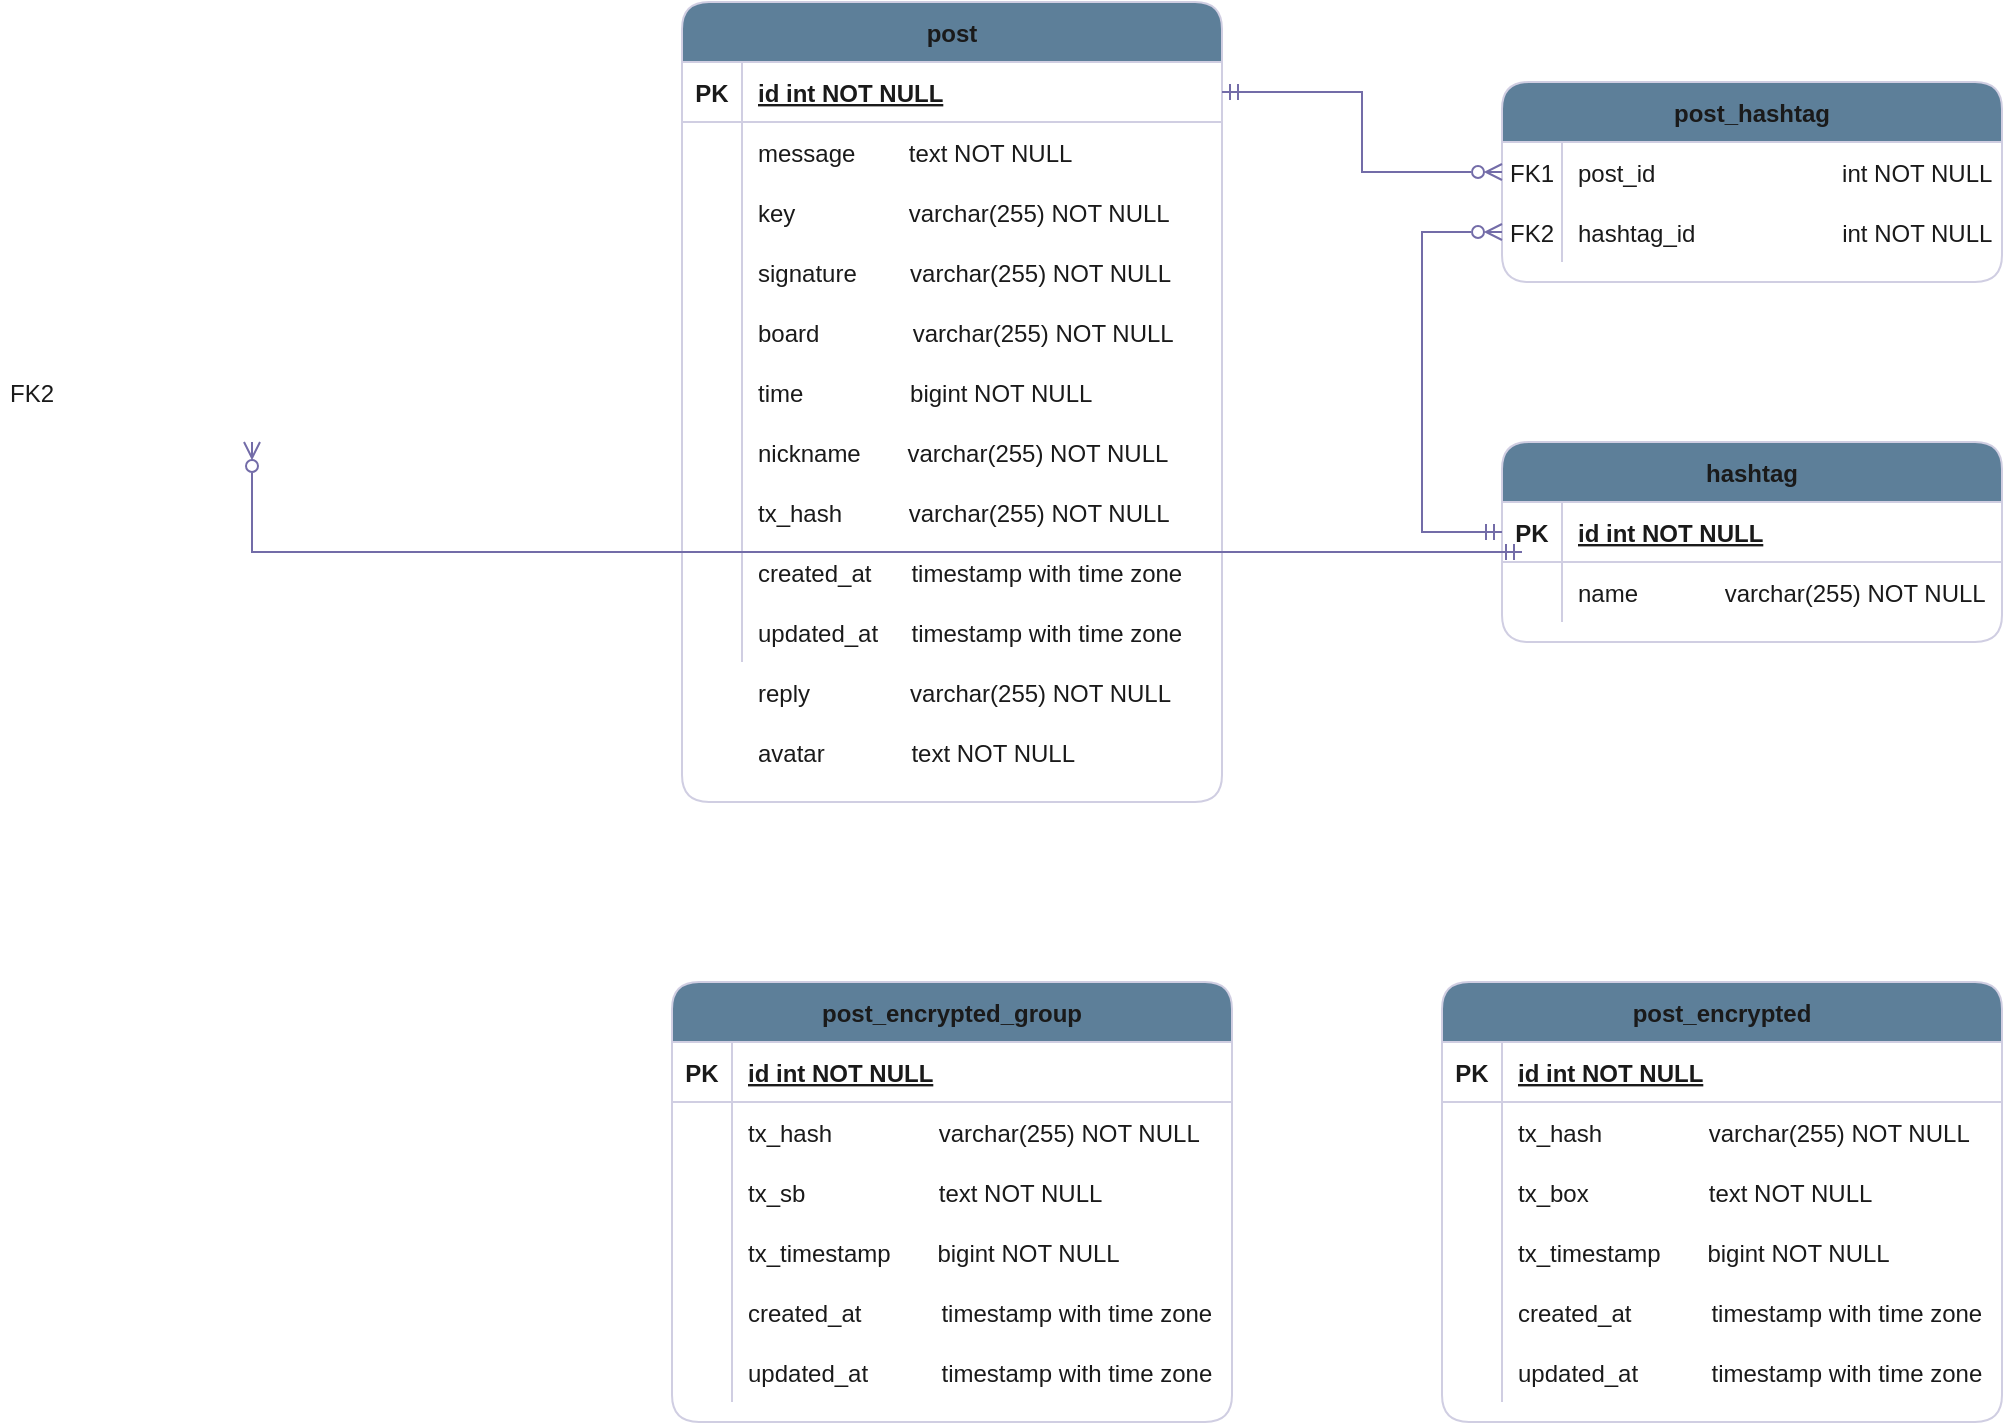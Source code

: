 <mxfile version="17.4.2" type="device"><diagram id="R2lEEEUBdFMjLlhIrx00" name="Page-1"><mxGraphModel dx="1956" dy="997" grid="1" gridSize="10" guides="1" tooltips="1" connect="1" arrows="1" fold="1" page="1" pageScale="1" pageWidth="850" pageHeight="1100" math="0" shadow="0" extFonts="Permanent Marker^https://fonts.googleapis.com/css?family=Permanent+Marker"><root><mxCell id="0"/><mxCell id="1" parent="0"/><mxCell id="C-vyLk0tnHw3VtMMgP7b-2" value="hashtag" style="shape=table;startSize=30;container=1;collapsible=1;childLayout=tableLayout;fixedRows=1;rowLines=0;fontStyle=1;align=center;resizeLast=1;rounded=1;fillColor=#5D7F99;fontColor=#1A1A1A;strokeColor=#D0CEE2;labelBackgroundColor=none;swimlaneFillColor=default;" parent="1" vertex="1"><mxGeometry x="520" y="340" width="250" height="100" as="geometry"/></mxCell><mxCell id="C-vyLk0tnHw3VtMMgP7b-3" value="" style="shape=partialRectangle;collapsible=0;dropTarget=0;pointerEvents=0;fillColor=none;points=[[0,0.5],[1,0.5]];portConstraint=eastwest;top=0;left=0;right=0;bottom=1;strokeColor=#D0CEE2;fontColor=#1A1A1A;" parent="C-vyLk0tnHw3VtMMgP7b-2" vertex="1"><mxGeometry y="30" width="250" height="30" as="geometry"/></mxCell><mxCell id="C-vyLk0tnHw3VtMMgP7b-4" value="PK" style="shape=partialRectangle;overflow=hidden;connectable=0;fillColor=none;top=0;left=0;bottom=0;right=0;fontStyle=1;strokeColor=#D0CEE2;fontColor=#1A1A1A;" parent="C-vyLk0tnHw3VtMMgP7b-3" vertex="1"><mxGeometry width="30" height="30" as="geometry"><mxRectangle width="30" height="30" as="alternateBounds"/></mxGeometry></mxCell><mxCell id="C-vyLk0tnHw3VtMMgP7b-5" value="id int NOT NULL " style="shape=partialRectangle;overflow=hidden;connectable=0;fillColor=none;top=0;left=0;bottom=0;right=0;align=left;spacingLeft=6;fontStyle=5;strokeColor=#D0CEE2;fontColor=#1A1A1A;" parent="C-vyLk0tnHw3VtMMgP7b-3" vertex="1"><mxGeometry x="30" width="220" height="30" as="geometry"><mxRectangle width="220" height="30" as="alternateBounds"/></mxGeometry></mxCell><mxCell id="C-vyLk0tnHw3VtMMgP7b-6" value="" style="shape=partialRectangle;collapsible=0;dropTarget=0;pointerEvents=0;fillColor=none;points=[[0,0.5],[1,0.5]];portConstraint=eastwest;top=0;left=0;right=0;bottom=0;strokeColor=#D0CEE2;fontColor=#1A1A1A;" parent="C-vyLk0tnHw3VtMMgP7b-2" vertex="1"><mxGeometry y="60" width="250" height="30" as="geometry"/></mxCell><mxCell id="C-vyLk0tnHw3VtMMgP7b-7" value="" style="shape=partialRectangle;overflow=hidden;connectable=0;fillColor=none;top=0;left=0;bottom=0;right=0;strokeColor=#D0CEE2;fontColor=#1A1A1A;" parent="C-vyLk0tnHw3VtMMgP7b-6" vertex="1"><mxGeometry width="30" height="30" as="geometry"><mxRectangle width="30" height="30" as="alternateBounds"/></mxGeometry></mxCell><mxCell id="C-vyLk0tnHw3VtMMgP7b-8" value="name             varchar(255) NOT NULL" style="shape=partialRectangle;overflow=hidden;connectable=0;fillColor=none;top=0;left=0;bottom=0;right=0;align=left;spacingLeft=6;strokeColor=#D0CEE2;fontColor=#1A1A1A;" parent="C-vyLk0tnHw3VtMMgP7b-6" vertex="1"><mxGeometry x="30" width="220" height="30" as="geometry"><mxRectangle width="220" height="30" as="alternateBounds"/></mxGeometry></mxCell><mxCell id="C-vyLk0tnHw3VtMMgP7b-23" value="post" style="shape=table;startSize=30;container=1;collapsible=1;childLayout=tableLayout;fixedRows=1;rowLines=0;fontStyle=1;align=center;resizeLast=1;rounded=1;strokeWidth=1;fillColor=#5D7F99;strokeColor=#D0CEE2;fontColor=#1A1A1A;labelBackgroundColor=none;labelBorderColor=none;swimlaneFillColor=default;" parent="1" vertex="1"><mxGeometry x="110" y="120" width="270" height="400" as="geometry"/></mxCell><mxCell id="C-vyLk0tnHw3VtMMgP7b-24" value="" style="shape=partialRectangle;collapsible=0;dropTarget=0;pointerEvents=0;fillColor=none;points=[[0,0.5],[1,0.5]];portConstraint=eastwest;top=0;left=0;right=0;bottom=1;strokeColor=#D0CEE2;fontColor=#1A1A1A;" parent="C-vyLk0tnHw3VtMMgP7b-23" vertex="1"><mxGeometry y="30" width="270" height="30" as="geometry"/></mxCell><mxCell id="C-vyLk0tnHw3VtMMgP7b-25" value="PK" style="shape=partialRectangle;overflow=hidden;connectable=0;fillColor=none;top=0;left=0;bottom=0;right=0;fontStyle=1;strokeColor=#D0CEE2;fontColor=#1A1A1A;" parent="C-vyLk0tnHw3VtMMgP7b-24" vertex="1"><mxGeometry width="30" height="30" as="geometry"><mxRectangle width="30" height="30" as="alternateBounds"/></mxGeometry></mxCell><mxCell id="C-vyLk0tnHw3VtMMgP7b-26" value="id int NOT NULL " style="shape=partialRectangle;overflow=hidden;connectable=0;fillColor=none;top=0;left=0;bottom=0;right=0;align=left;spacingLeft=6;fontStyle=5;strokeColor=#D0CEE2;fontColor=#1A1A1A;" parent="C-vyLk0tnHw3VtMMgP7b-24" vertex="1"><mxGeometry x="30" width="240" height="30" as="geometry"><mxRectangle width="240" height="30" as="alternateBounds"/></mxGeometry></mxCell><mxCell id="C-vyLk0tnHw3VtMMgP7b-27" value="" style="shape=partialRectangle;collapsible=0;dropTarget=0;pointerEvents=0;fillColor=none;points=[[0,0.5],[1,0.5]];portConstraint=eastwest;top=0;left=0;right=0;bottom=0;strokeColor=#D0CEE2;fontColor=#1A1A1A;" parent="C-vyLk0tnHw3VtMMgP7b-23" vertex="1"><mxGeometry y="60" width="270" height="30" as="geometry"/></mxCell><mxCell id="C-vyLk0tnHw3VtMMgP7b-28" value="" style="shape=partialRectangle;overflow=hidden;connectable=0;fillColor=none;top=0;left=0;bottom=0;right=0;strokeColor=#D0CEE2;fontColor=#1A1A1A;" parent="C-vyLk0tnHw3VtMMgP7b-27" vertex="1"><mxGeometry width="30" height="30" as="geometry"><mxRectangle width="30" height="30" as="alternateBounds"/></mxGeometry></mxCell><mxCell id="C-vyLk0tnHw3VtMMgP7b-29" value="message        text NOT NULL" style="shape=partialRectangle;overflow=hidden;connectable=0;fillColor=none;top=0;left=0;bottom=0;right=0;align=left;spacingLeft=6;strokeColor=#D0CEE2;fontColor=#1A1A1A;" parent="C-vyLk0tnHw3VtMMgP7b-27" vertex="1"><mxGeometry x="30" width="240" height="30" as="geometry"><mxRectangle width="240" height="30" as="alternateBounds"/></mxGeometry></mxCell><mxCell id="paoWku6XG2ZhpZ6WTV2T-2" value="" style="shape=tableRow;horizontal=0;startSize=0;swimlaneHead=0;swimlaneBody=0;fillColor=none;collapsible=0;dropTarget=0;points=[[0,0.5],[1,0.5]];portConstraint=eastwest;top=0;left=0;right=0;bottom=0;strokeColor=#D0CEE2;fontColor=#1A1A1A;" parent="C-vyLk0tnHw3VtMMgP7b-23" vertex="1"><mxGeometry y="90" width="270" height="30" as="geometry"/></mxCell><mxCell id="paoWku6XG2ZhpZ6WTV2T-3" value="" style="shape=partialRectangle;connectable=0;fillColor=none;top=0;left=0;bottom=0;right=0;editable=1;overflow=hidden;strokeColor=#D0CEE2;fontColor=#1A1A1A;" parent="paoWku6XG2ZhpZ6WTV2T-2" vertex="1"><mxGeometry width="30" height="30" as="geometry"><mxRectangle width="30" height="30" as="alternateBounds"/></mxGeometry></mxCell><mxCell id="paoWku6XG2ZhpZ6WTV2T-4" value="key                 varchar(255) NOT NULL" style="shape=partialRectangle;connectable=0;fillColor=none;top=0;left=0;bottom=0;right=0;align=left;spacingLeft=6;overflow=hidden;strokeColor=#D0CEE2;fontColor=#1A1A1A;" parent="paoWku6XG2ZhpZ6WTV2T-2" vertex="1"><mxGeometry x="30" width="240" height="30" as="geometry"><mxRectangle width="240" height="30" as="alternateBounds"/></mxGeometry></mxCell><mxCell id="paoWku6XG2ZhpZ6WTV2T-5" value="" style="shape=tableRow;horizontal=0;startSize=0;swimlaneHead=0;swimlaneBody=0;fillColor=none;collapsible=0;dropTarget=0;points=[[0,0.5],[1,0.5]];portConstraint=eastwest;top=0;left=0;right=0;bottom=0;strokeColor=#D0CEE2;fontColor=#1A1A1A;" parent="C-vyLk0tnHw3VtMMgP7b-23" vertex="1"><mxGeometry y="120" width="270" height="30" as="geometry"/></mxCell><mxCell id="paoWku6XG2ZhpZ6WTV2T-6" value="" style="shape=partialRectangle;connectable=0;fillColor=none;top=0;left=0;bottom=0;right=0;editable=1;overflow=hidden;strokeColor=#D0CEE2;fontColor=#1A1A1A;" parent="paoWku6XG2ZhpZ6WTV2T-5" vertex="1"><mxGeometry width="30" height="30" as="geometry"><mxRectangle width="30" height="30" as="alternateBounds"/></mxGeometry></mxCell><mxCell id="paoWku6XG2ZhpZ6WTV2T-7" value="signature        varchar(255) NOT NULL" style="shape=partialRectangle;connectable=0;fillColor=none;top=0;left=0;bottom=0;right=0;align=left;spacingLeft=6;overflow=hidden;strokeColor=#D0CEE2;fontColor=#1A1A1A;" parent="paoWku6XG2ZhpZ6WTV2T-5" vertex="1"><mxGeometry x="30" width="240" height="30" as="geometry"><mxRectangle width="240" height="30" as="alternateBounds"/></mxGeometry></mxCell><mxCell id="paoWku6XG2ZhpZ6WTV2T-8" value="" style="shape=tableRow;horizontal=0;startSize=0;swimlaneHead=0;swimlaneBody=0;fillColor=none;collapsible=0;dropTarget=0;points=[[0,0.5],[1,0.5]];portConstraint=eastwest;top=0;left=0;right=0;bottom=0;strokeColor=#D0CEE2;fontColor=#1A1A1A;" parent="C-vyLk0tnHw3VtMMgP7b-23" vertex="1"><mxGeometry y="150" width="270" height="30" as="geometry"/></mxCell><mxCell id="paoWku6XG2ZhpZ6WTV2T-9" value="" style="shape=partialRectangle;connectable=0;fillColor=none;top=0;left=0;bottom=0;right=0;editable=1;overflow=hidden;strokeColor=#D0CEE2;fontColor=#1A1A1A;" parent="paoWku6XG2ZhpZ6WTV2T-8" vertex="1"><mxGeometry width="30" height="30" as="geometry"><mxRectangle width="30" height="30" as="alternateBounds"/></mxGeometry></mxCell><mxCell id="paoWku6XG2ZhpZ6WTV2T-10" value="board              varchar(255) NOT NULL" style="shape=partialRectangle;connectable=0;fillColor=none;top=0;left=0;bottom=0;right=0;align=left;spacingLeft=6;overflow=hidden;strokeColor=#D0CEE2;fontColor=#1A1A1A;" parent="paoWku6XG2ZhpZ6WTV2T-8" vertex="1"><mxGeometry x="30" width="240" height="30" as="geometry"><mxRectangle width="240" height="30" as="alternateBounds"/></mxGeometry></mxCell><mxCell id="paoWku6XG2ZhpZ6WTV2T-11" value="" style="shape=tableRow;horizontal=0;startSize=0;swimlaneHead=0;swimlaneBody=0;fillColor=none;collapsible=0;dropTarget=0;points=[[0,0.5],[1,0.5]];portConstraint=eastwest;top=0;left=0;right=0;bottom=0;strokeColor=#D0CEE2;fontColor=#1A1A1A;" parent="C-vyLk0tnHw3VtMMgP7b-23" vertex="1"><mxGeometry y="180" width="270" height="30" as="geometry"/></mxCell><mxCell id="paoWku6XG2ZhpZ6WTV2T-12" value="" style="shape=partialRectangle;connectable=0;fillColor=none;top=0;left=0;bottom=0;right=0;editable=1;overflow=hidden;strokeColor=#D0CEE2;fontColor=#1A1A1A;" parent="paoWku6XG2ZhpZ6WTV2T-11" vertex="1"><mxGeometry width="30" height="30" as="geometry"><mxRectangle width="30" height="30" as="alternateBounds"/></mxGeometry></mxCell><mxCell id="paoWku6XG2ZhpZ6WTV2T-13" value="time                bigint NOT NULL" style="shape=partialRectangle;connectable=0;fillColor=none;top=0;left=0;bottom=0;right=0;align=left;spacingLeft=6;overflow=hidden;strokeColor=#D0CEE2;fontColor=#1A1A1A;" parent="paoWku6XG2ZhpZ6WTV2T-11" vertex="1"><mxGeometry x="30" width="240" height="30" as="geometry"><mxRectangle width="240" height="30" as="alternateBounds"/></mxGeometry></mxCell><mxCell id="paoWku6XG2ZhpZ6WTV2T-14" value="" style="shape=tableRow;horizontal=0;startSize=0;swimlaneHead=0;swimlaneBody=0;fillColor=none;collapsible=0;dropTarget=0;points=[[0,0.5],[1,0.5]];portConstraint=eastwest;top=0;left=0;right=0;bottom=0;strokeColor=#D0CEE2;fontColor=#1A1A1A;" parent="C-vyLk0tnHw3VtMMgP7b-23" vertex="1"><mxGeometry y="210" width="270" height="30" as="geometry"/></mxCell><mxCell id="paoWku6XG2ZhpZ6WTV2T-15" value="" style="shape=partialRectangle;connectable=0;fillColor=none;top=0;left=0;bottom=0;right=0;editable=1;overflow=hidden;strokeColor=#D0CEE2;fontColor=#1A1A1A;" parent="paoWku6XG2ZhpZ6WTV2T-14" vertex="1"><mxGeometry width="30" height="30" as="geometry"><mxRectangle width="30" height="30" as="alternateBounds"/></mxGeometry></mxCell><mxCell id="paoWku6XG2ZhpZ6WTV2T-16" value="nickname       varchar(255) NOT NULL" style="shape=partialRectangle;connectable=0;fillColor=none;top=0;left=0;bottom=0;right=0;align=left;spacingLeft=6;overflow=hidden;strokeColor=#D0CEE2;fontColor=#1A1A1A;" parent="paoWku6XG2ZhpZ6WTV2T-14" vertex="1"><mxGeometry x="30" width="240" height="30" as="geometry"><mxRectangle width="240" height="30" as="alternateBounds"/></mxGeometry></mxCell><mxCell id="paoWku6XG2ZhpZ6WTV2T-20" value="" style="shape=tableRow;horizontal=0;startSize=0;swimlaneHead=0;swimlaneBody=0;fillColor=none;collapsible=0;dropTarget=0;points=[[0,0.5],[1,0.5]];portConstraint=eastwest;top=0;left=0;right=0;bottom=0;strokeColor=#D0CEE2;fontColor=#1A1A1A;" parent="C-vyLk0tnHw3VtMMgP7b-23" vertex="1"><mxGeometry y="240" width="270" height="30" as="geometry"/></mxCell><mxCell id="paoWku6XG2ZhpZ6WTV2T-21" value="" style="shape=partialRectangle;connectable=0;fillColor=none;top=0;left=0;bottom=0;right=0;editable=1;overflow=hidden;strokeColor=#D0CEE2;fontColor=#1A1A1A;" parent="paoWku6XG2ZhpZ6WTV2T-20" vertex="1"><mxGeometry width="30" height="30" as="geometry"><mxRectangle width="30" height="30" as="alternateBounds"/></mxGeometry></mxCell><mxCell id="paoWku6XG2ZhpZ6WTV2T-22" value="tx_hash          varchar(255) NOT NULL" style="shape=partialRectangle;connectable=0;fillColor=none;top=0;left=0;bottom=0;right=0;align=left;spacingLeft=6;overflow=hidden;strokeColor=#D0CEE2;fontColor=#1A1A1A;" parent="paoWku6XG2ZhpZ6WTV2T-20" vertex="1"><mxGeometry x="30" width="240" height="30" as="geometry"><mxRectangle width="240" height="30" as="alternateBounds"/></mxGeometry></mxCell><mxCell id="paoWku6XG2ZhpZ6WTV2T-17" value="" style="shape=tableRow;horizontal=0;startSize=0;swimlaneHead=0;swimlaneBody=0;fillColor=none;collapsible=0;dropTarget=0;points=[[0,0.5],[1,0.5]];portConstraint=eastwest;top=0;left=0;right=0;bottom=0;strokeColor=#D0CEE2;fontColor=#1A1A1A;" parent="C-vyLk0tnHw3VtMMgP7b-23" vertex="1"><mxGeometry y="270" width="270" height="30" as="geometry"/></mxCell><mxCell id="paoWku6XG2ZhpZ6WTV2T-18" value="" style="shape=partialRectangle;connectable=0;fillColor=none;top=0;left=0;bottom=0;right=0;editable=1;overflow=hidden;strokeColor=#D0CEE2;fontColor=#1A1A1A;" parent="paoWku6XG2ZhpZ6WTV2T-17" vertex="1"><mxGeometry width="30" height="30" as="geometry"><mxRectangle width="30" height="30" as="alternateBounds"/></mxGeometry></mxCell><mxCell id="paoWku6XG2ZhpZ6WTV2T-19" value="created_at      timestamp with time zone" style="shape=partialRectangle;connectable=0;fillColor=none;top=0;left=0;bottom=0;right=0;align=left;spacingLeft=6;overflow=hidden;strokeColor=#D0CEE2;fontColor=#1A1A1A;" parent="paoWku6XG2ZhpZ6WTV2T-17" vertex="1"><mxGeometry x="30" width="240" height="30" as="geometry"><mxRectangle width="240" height="30" as="alternateBounds"/></mxGeometry></mxCell><mxCell id="paoWku6XG2ZhpZ6WTV2T-26" value="" style="shape=tableRow;horizontal=0;startSize=0;swimlaneHead=0;swimlaneBody=0;fillColor=none;collapsible=0;dropTarget=0;points=[[0,0.5],[1,0.5]];portConstraint=eastwest;top=0;left=0;right=0;bottom=0;strokeColor=#D0CEE2;fontColor=#1A1A1A;" parent="C-vyLk0tnHw3VtMMgP7b-23" vertex="1"><mxGeometry y="300" width="270" height="30" as="geometry"/></mxCell><mxCell id="paoWku6XG2ZhpZ6WTV2T-27" value="" style="shape=partialRectangle;connectable=0;fillColor=none;top=0;left=0;bottom=0;right=0;editable=1;overflow=hidden;strokeColor=#D0CEE2;fontColor=#1A1A1A;" parent="paoWku6XG2ZhpZ6WTV2T-26" vertex="1"><mxGeometry width="30" height="30" as="geometry"><mxRectangle width="30" height="30" as="alternateBounds"/></mxGeometry></mxCell><mxCell id="paoWku6XG2ZhpZ6WTV2T-28" value="updated_at     timestamp with time zone" style="shape=partialRectangle;connectable=0;fillColor=none;top=0;left=0;bottom=0;right=0;align=left;spacingLeft=6;overflow=hidden;strokeColor=#D0CEE2;fontColor=#1A1A1A;" parent="paoWku6XG2ZhpZ6WTV2T-26" vertex="1"><mxGeometry x="30" width="240" height="30" as="geometry"><mxRectangle width="240" height="30" as="alternateBounds"/></mxGeometry></mxCell><mxCell id="paoWku6XG2ZhpZ6WTV2T-30" value="" style="group;fillColor=none;fontColor=#1A1A1A;" parent="1" vertex="1" connectable="0"><mxGeometry x="520" y="160" width="250" height="100" as="geometry"/></mxCell><mxCell id="C-vyLk0tnHw3VtMMgP7b-13" value="post_hashtag" style="shape=table;startSize=30;container=1;collapsible=1;childLayout=tableLayout;fixedRows=1;rowLines=0;fontStyle=1;align=center;resizeLast=1;rounded=1;fillColor=#5D7F99;fontColor=#1A1A1A;strokeColor=#D0CEE2;swimlaneFillColor=default;" parent="paoWku6XG2ZhpZ6WTV2T-30" vertex="1"><mxGeometry width="250" height="100" as="geometry"/></mxCell><mxCell id="C-vyLk0tnHw3VtMMgP7b-17" value="" style="shape=partialRectangle;collapsible=0;dropTarget=0;pointerEvents=0;fillColor=none;points=[[0,0.5],[1,0.5]];portConstraint=eastwest;top=0;left=0;right=0;bottom=0;strokeColor=#D0CEE2;fontColor=#1A1A1A;" parent="C-vyLk0tnHw3VtMMgP7b-13" vertex="1"><mxGeometry y="30" width="250" height="30" as="geometry"/></mxCell><mxCell id="C-vyLk0tnHw3VtMMgP7b-18" value="FK1" style="shape=partialRectangle;overflow=hidden;connectable=0;fillColor=none;top=0;left=0;bottom=0;right=0;strokeColor=#D0CEE2;fontColor=#1A1A1A;" parent="C-vyLk0tnHw3VtMMgP7b-17" vertex="1"><mxGeometry width="30" height="30" as="geometry"><mxRectangle width="30" height="30" as="alternateBounds"/></mxGeometry></mxCell><mxCell id="C-vyLk0tnHw3VtMMgP7b-19" value="post_id                            int NOT NULL" style="shape=partialRectangle;overflow=hidden;connectable=0;fillColor=none;top=0;left=0;bottom=0;right=0;align=left;spacingLeft=6;shadow=0;strokeColor=#D0CEE2;fontColor=#1A1A1A;" parent="C-vyLk0tnHw3VtMMgP7b-17" vertex="1"><mxGeometry x="30" width="220" height="30" as="geometry"><mxRectangle width="220" height="30" as="alternateBounds"/></mxGeometry></mxCell><mxCell id="C-vyLk0tnHw3VtMMgP7b-20" value="" style="shape=partialRectangle;collapsible=0;dropTarget=0;pointerEvents=0;fillColor=none;points=[[0,0.5],[1,0.5]];portConstraint=eastwest;top=0;left=0;right=0;bottom=0;strokeColor=#D0CEE2;fontColor=#1A1A1A;" parent="C-vyLk0tnHw3VtMMgP7b-13" vertex="1"><mxGeometry y="60" width="250" height="30" as="geometry"/></mxCell><mxCell id="C-vyLk0tnHw3VtMMgP7b-21" value="" style="shape=partialRectangle;overflow=hidden;connectable=0;fillColor=none;top=0;left=0;bottom=0;right=0;strokeColor=#D0CEE2;fontColor=#1A1A1A;" parent="C-vyLk0tnHw3VtMMgP7b-20" vertex="1"><mxGeometry width="30" height="30" as="geometry"><mxRectangle width="30" height="30" as="alternateBounds"/></mxGeometry></mxCell><mxCell id="C-vyLk0tnHw3VtMMgP7b-22" value="hashtag_id                      int NOT NULL" style="shape=partialRectangle;overflow=hidden;connectable=0;fillColor=none;top=0;left=0;bottom=0;right=0;align=left;spacingLeft=6;strokeColor=#D0CEE2;fontColor=#1A1A1A;" parent="C-vyLk0tnHw3VtMMgP7b-20" vertex="1"><mxGeometry x="30" width="220" height="30" as="geometry"><mxRectangle width="220" height="30" as="alternateBounds"/></mxGeometry></mxCell><mxCell id="paoWku6XG2ZhpZ6WTV2T-29" value="FK2" style="shape=partialRectangle;overflow=hidden;connectable=0;fillColor=none;top=0;left=0;bottom=0;right=0;strokeColor=#D0CEE2;fontColor=#1A1A1A;" parent="paoWku6XG2ZhpZ6WTV2T-30" vertex="1"><mxGeometry y="60" width="30" height="30" as="geometry"><mxRectangle width="30" height="30" as="alternateBounds"/></mxGeometry></mxCell><mxCell id="paoWku6XG2ZhpZ6WTV2T-31" style="edgeStyle=orthogonalEdgeStyle;rounded=0;orthogonalLoop=1;jettySize=auto;html=1;exitX=1;exitY=0.5;exitDx=0;exitDy=0;entryX=0;entryY=0.5;entryDx=0;entryDy=0;endArrow=ERzeroToMany;endFill=0;startArrow=ERmandOne;startFill=0;shadow=0;labelBorderColor=none;strokeColor=#736CA8;fontColor=#1A1A1A;" parent="1" source="C-vyLk0tnHw3VtMMgP7b-24" target="C-vyLk0tnHw3VtMMgP7b-17" edge="1"><mxGeometry relative="1" as="geometry"/></mxCell><mxCell id="paoWku6XG2ZhpZ6WTV2T-32" style="edgeStyle=orthogonalEdgeStyle;rounded=0;orthogonalLoop=1;jettySize=auto;html=1;exitX=0;exitY=0.75;exitDx=0;exitDy=0;entryX=0;entryY=0.5;entryDx=0;entryDy=0;startArrow=ERzeroToMany;startFill=0;endArrow=ERmandOne;endFill=0;shadow=0;labelBorderColor=none;strokeColor=#736CA8;fontColor=#1A1A1A;" parent="1" source="C-vyLk0tnHw3VtMMgP7b-13" target="C-vyLk0tnHw3VtMMgP7b-3" edge="1"><mxGeometry relative="1" as="geometry"><Array as="points"><mxPoint x="480" y="235"/><mxPoint x="480" y="385"/></Array></mxGeometry></mxCell><mxCell id="w3enUe_XLOnxxNTPIu6a-1" value="post_encrypted" style="shape=table;startSize=30;container=1;collapsible=1;childLayout=tableLayout;fixedRows=1;rowLines=0;fontStyle=1;align=center;resizeLast=1;rounded=1;strokeWidth=1;fillColor=#5D7F99;strokeColor=#D0CEE2;fontColor=#1A1A1A;labelBackgroundColor=none;labelBorderColor=none;swimlaneFillColor=default;" parent="1" vertex="1"><mxGeometry x="490" y="610" width="280" height="220" as="geometry"/></mxCell><mxCell id="w3enUe_XLOnxxNTPIu6a-2" value="" style="shape=partialRectangle;collapsible=0;dropTarget=0;pointerEvents=0;fillColor=none;points=[[0,0.5],[1,0.5]];portConstraint=eastwest;top=0;left=0;right=0;bottom=1;strokeColor=#D0CEE2;fontColor=#1A1A1A;" parent="w3enUe_XLOnxxNTPIu6a-1" vertex="1"><mxGeometry y="30" width="280" height="30" as="geometry"/></mxCell><mxCell id="w3enUe_XLOnxxNTPIu6a-3" value="PK" style="shape=partialRectangle;overflow=hidden;connectable=0;fillColor=none;top=0;left=0;bottom=0;right=0;fontStyle=1;strokeColor=#D0CEE2;fontColor=#1A1A1A;" parent="w3enUe_XLOnxxNTPIu6a-2" vertex="1"><mxGeometry width="30" height="30" as="geometry"><mxRectangle width="30" height="30" as="alternateBounds"/></mxGeometry></mxCell><mxCell id="w3enUe_XLOnxxNTPIu6a-4" value="id int NOT NULL " style="shape=partialRectangle;overflow=hidden;connectable=0;fillColor=none;top=0;left=0;bottom=0;right=0;align=left;spacingLeft=6;fontStyle=5;strokeColor=#D0CEE2;fontColor=#1A1A1A;" parent="w3enUe_XLOnxxNTPIu6a-2" vertex="1"><mxGeometry x="30" width="250" height="30" as="geometry"><mxRectangle width="250" height="30" as="alternateBounds"/></mxGeometry></mxCell><mxCell id="w3enUe_XLOnxxNTPIu6a-5" value="" style="shape=partialRectangle;collapsible=0;dropTarget=0;pointerEvents=0;fillColor=none;points=[[0,0.5],[1,0.5]];portConstraint=eastwest;top=0;left=0;right=0;bottom=0;strokeColor=#D0CEE2;fontColor=#1A1A1A;" parent="w3enUe_XLOnxxNTPIu6a-1" vertex="1"><mxGeometry y="60" width="280" height="30" as="geometry"/></mxCell><mxCell id="w3enUe_XLOnxxNTPIu6a-6" value="" style="shape=partialRectangle;overflow=hidden;connectable=0;fillColor=none;top=0;left=0;bottom=0;right=0;strokeColor=#D0CEE2;fontColor=#1A1A1A;" parent="w3enUe_XLOnxxNTPIu6a-5" vertex="1"><mxGeometry width="30" height="30" as="geometry"><mxRectangle width="30" height="30" as="alternateBounds"/></mxGeometry></mxCell><mxCell id="w3enUe_XLOnxxNTPIu6a-7" value="tx_hash                varchar(255) NOT NULL" style="shape=partialRectangle;overflow=hidden;connectable=0;fillColor=none;top=0;left=0;bottom=0;right=0;align=left;spacingLeft=6;strokeColor=#D0CEE2;fontColor=#1A1A1A;" parent="w3enUe_XLOnxxNTPIu6a-5" vertex="1"><mxGeometry x="30" width="250" height="30" as="geometry"><mxRectangle width="250" height="30" as="alternateBounds"/></mxGeometry></mxCell><mxCell id="w3enUe_XLOnxxNTPIu6a-8" value="" style="shape=tableRow;horizontal=0;startSize=0;swimlaneHead=0;swimlaneBody=0;fillColor=none;collapsible=0;dropTarget=0;points=[[0,0.5],[1,0.5]];portConstraint=eastwest;top=0;left=0;right=0;bottom=0;strokeColor=#D0CEE2;fontColor=#1A1A1A;" parent="w3enUe_XLOnxxNTPIu6a-1" vertex="1"><mxGeometry y="90" width="280" height="30" as="geometry"/></mxCell><mxCell id="w3enUe_XLOnxxNTPIu6a-9" value="" style="shape=partialRectangle;connectable=0;fillColor=none;top=0;left=0;bottom=0;right=0;editable=1;overflow=hidden;strokeColor=#D0CEE2;fontColor=#1A1A1A;" parent="w3enUe_XLOnxxNTPIu6a-8" vertex="1"><mxGeometry width="30" height="30" as="geometry"><mxRectangle width="30" height="30" as="alternateBounds"/></mxGeometry></mxCell><mxCell id="w3enUe_XLOnxxNTPIu6a-10" value="tx_box                  text NOT NULL" style="shape=partialRectangle;connectable=0;fillColor=none;top=0;left=0;bottom=0;right=0;align=left;spacingLeft=6;overflow=hidden;strokeColor=#D0CEE2;fontColor=#1A1A1A;" parent="w3enUe_XLOnxxNTPIu6a-8" vertex="1"><mxGeometry x="30" width="250" height="30" as="geometry"><mxRectangle width="250" height="30" as="alternateBounds"/></mxGeometry></mxCell><mxCell id="w3enUe_XLOnxxNTPIu6a-11" value="" style="shape=tableRow;horizontal=0;startSize=0;swimlaneHead=0;swimlaneBody=0;fillColor=none;collapsible=0;dropTarget=0;points=[[0,0.5],[1,0.5]];portConstraint=eastwest;top=0;left=0;right=0;bottom=0;strokeColor=#D0CEE2;fontColor=#1A1A1A;" parent="w3enUe_XLOnxxNTPIu6a-1" vertex="1"><mxGeometry y="120" width="280" height="30" as="geometry"/></mxCell><mxCell id="w3enUe_XLOnxxNTPIu6a-12" value="" style="shape=partialRectangle;connectable=0;fillColor=none;top=0;left=0;bottom=0;right=0;editable=1;overflow=hidden;strokeColor=#D0CEE2;fontColor=#1A1A1A;" parent="w3enUe_XLOnxxNTPIu6a-11" vertex="1"><mxGeometry width="30" height="30" as="geometry"><mxRectangle width="30" height="30" as="alternateBounds"/></mxGeometry></mxCell><mxCell id="w3enUe_XLOnxxNTPIu6a-13" value="tx_timestamp       bigint NOT NULL" style="shape=partialRectangle;connectable=0;fillColor=none;top=0;left=0;bottom=0;right=0;align=left;spacingLeft=6;overflow=hidden;strokeColor=#D0CEE2;fontColor=#1A1A1A;" parent="w3enUe_XLOnxxNTPIu6a-11" vertex="1"><mxGeometry x="30" width="250" height="30" as="geometry"><mxRectangle width="250" height="30" as="alternateBounds"/></mxGeometry></mxCell><mxCell id="w3enUe_XLOnxxNTPIu6a-17" value="" style="shape=tableRow;horizontal=0;startSize=0;swimlaneHead=0;swimlaneBody=0;fillColor=none;collapsible=0;dropTarget=0;points=[[0,0.5],[1,0.5]];portConstraint=eastwest;top=0;left=0;right=0;bottom=0;strokeColor=#D0CEE2;fontColor=#1A1A1A;" parent="w3enUe_XLOnxxNTPIu6a-1" vertex="1"><mxGeometry y="150" width="280" height="30" as="geometry"/></mxCell><mxCell id="w3enUe_XLOnxxNTPIu6a-18" value="" style="shape=partialRectangle;connectable=0;fillColor=none;top=0;left=0;bottom=0;right=0;editable=1;overflow=hidden;strokeColor=#D0CEE2;fontColor=#1A1A1A;" parent="w3enUe_XLOnxxNTPIu6a-17" vertex="1"><mxGeometry width="30" height="30" as="geometry"><mxRectangle width="30" height="30" as="alternateBounds"/></mxGeometry></mxCell><mxCell id="w3enUe_XLOnxxNTPIu6a-19" value="created_at            timestamp with time zone" style="shape=partialRectangle;connectable=0;fillColor=none;top=0;left=0;bottom=0;right=0;align=left;spacingLeft=6;overflow=hidden;strokeColor=#D0CEE2;fontColor=#1A1A1A;" parent="w3enUe_XLOnxxNTPIu6a-17" vertex="1"><mxGeometry x="30" width="250" height="30" as="geometry"><mxRectangle width="250" height="30" as="alternateBounds"/></mxGeometry></mxCell><mxCell id="w3enUe_XLOnxxNTPIu6a-20" value="" style="shape=tableRow;horizontal=0;startSize=0;swimlaneHead=0;swimlaneBody=0;fillColor=none;collapsible=0;dropTarget=0;points=[[0,0.5],[1,0.5]];portConstraint=eastwest;top=0;left=0;right=0;bottom=0;strokeColor=#D0CEE2;fontColor=#1A1A1A;" parent="w3enUe_XLOnxxNTPIu6a-1" vertex="1"><mxGeometry y="180" width="280" height="30" as="geometry"/></mxCell><mxCell id="w3enUe_XLOnxxNTPIu6a-21" value="" style="shape=partialRectangle;connectable=0;fillColor=none;top=0;left=0;bottom=0;right=0;editable=1;overflow=hidden;strokeColor=#D0CEE2;fontColor=#1A1A1A;" parent="w3enUe_XLOnxxNTPIu6a-20" vertex="1"><mxGeometry width="30" height="30" as="geometry"><mxRectangle width="30" height="30" as="alternateBounds"/></mxGeometry></mxCell><mxCell id="w3enUe_XLOnxxNTPIu6a-22" value="updated_at           timestamp with time zone" style="shape=partialRectangle;connectable=0;fillColor=none;top=0;left=0;bottom=0;right=0;align=left;spacingLeft=6;overflow=hidden;strokeColor=#D0CEE2;fontColor=#1A1A1A;" parent="w3enUe_XLOnxxNTPIu6a-20" vertex="1"><mxGeometry x="30" width="250" height="30" as="geometry"><mxRectangle width="250" height="30" as="alternateBounds"/></mxGeometry></mxCell><mxCell id="g5ny_TTslWgKI-LsdiAe-2" value="" style="shape=tableRow;horizontal=0;startSize=0;swimlaneHead=0;swimlaneBody=0;fillColor=none;collapsible=0;dropTarget=0;points=[[0,0.5],[1,0.5]];portConstraint=eastwest;top=0;left=0;right=0;bottom=0;strokeColor=#D0CEE2;fontColor=#1A1A1A;" vertex="1" parent="1"><mxGeometry x="110" y="450" width="270" height="30" as="geometry"/></mxCell><mxCell id="g5ny_TTslWgKI-LsdiAe-3" value="" style="shape=partialRectangle;connectable=0;fillColor=none;top=0;left=0;bottom=0;right=0;editable=1;overflow=hidden;strokeColor=#D0CEE2;fontColor=#1A1A1A;" vertex="1" parent="g5ny_TTslWgKI-LsdiAe-2"><mxGeometry width="30" height="30" as="geometry"><mxRectangle width="30" height="30" as="alternateBounds"/></mxGeometry></mxCell><mxCell id="g5ny_TTslWgKI-LsdiAe-9" value="reply               varchar(255) NOT NULL" style="shape=partialRectangle;connectable=0;fillColor=none;top=0;left=0;bottom=0;right=0;align=left;spacingLeft=6;overflow=hidden;strokeColor=#D0CEE2;fontColor=#1A1A1A;" vertex="1" parent="1"><mxGeometry x="140" y="450" width="240" height="30" as="geometry"><mxRectangle width="240" height="30" as="alternateBounds"/></mxGeometry></mxCell><mxCell id="g5ny_TTslWgKI-LsdiAe-10" value="avatar             text NOT NULL" style="shape=partialRectangle;connectable=0;fillColor=none;top=0;left=0;bottom=0;right=0;align=left;spacingLeft=6;overflow=hidden;strokeColor=#D0CEE2;fontColor=#1A1A1A;" vertex="1" parent="1"><mxGeometry x="140" y="480" width="240" height="30" as="geometry"><mxRectangle width="240" height="30" as="alternateBounds"/></mxGeometry></mxCell><mxCell id="g5ny_TTslWgKI-LsdiAe-11" value="post_encrypted_group" style="shape=table;startSize=30;container=1;collapsible=1;childLayout=tableLayout;fixedRows=1;rowLines=0;fontStyle=1;align=center;resizeLast=1;rounded=1;strokeWidth=1;fillColor=#5D7F99;strokeColor=#D0CEE2;fontColor=#1A1A1A;labelBackgroundColor=none;labelBorderColor=none;swimlaneFillColor=default;" vertex="1" parent="1"><mxGeometry x="105" y="610" width="280" height="220" as="geometry"/></mxCell><mxCell id="g5ny_TTslWgKI-LsdiAe-12" value="" style="shape=partialRectangle;collapsible=0;dropTarget=0;pointerEvents=0;fillColor=none;points=[[0,0.5],[1,0.5]];portConstraint=eastwest;top=0;left=0;right=0;bottom=1;strokeColor=#D0CEE2;fontColor=#1A1A1A;" vertex="1" parent="g5ny_TTslWgKI-LsdiAe-11"><mxGeometry y="30" width="280" height="30" as="geometry"/></mxCell><mxCell id="g5ny_TTslWgKI-LsdiAe-13" value="PK" style="shape=partialRectangle;overflow=hidden;connectable=0;fillColor=none;top=0;left=0;bottom=0;right=0;fontStyle=1;strokeColor=#D0CEE2;fontColor=#1A1A1A;" vertex="1" parent="g5ny_TTslWgKI-LsdiAe-12"><mxGeometry width="30" height="30" as="geometry"><mxRectangle width="30" height="30" as="alternateBounds"/></mxGeometry></mxCell><mxCell id="g5ny_TTslWgKI-LsdiAe-14" value="id int NOT NULL " style="shape=partialRectangle;overflow=hidden;connectable=0;fillColor=none;top=0;left=0;bottom=0;right=0;align=left;spacingLeft=6;fontStyle=5;strokeColor=#D0CEE2;fontColor=#1A1A1A;" vertex="1" parent="g5ny_TTslWgKI-LsdiAe-12"><mxGeometry x="30" width="250" height="30" as="geometry"><mxRectangle width="250" height="30" as="alternateBounds"/></mxGeometry></mxCell><mxCell id="g5ny_TTslWgKI-LsdiAe-15" value="" style="shape=partialRectangle;collapsible=0;dropTarget=0;pointerEvents=0;fillColor=none;points=[[0,0.5],[1,0.5]];portConstraint=eastwest;top=0;left=0;right=0;bottom=0;strokeColor=#D0CEE2;fontColor=#1A1A1A;" vertex="1" parent="g5ny_TTslWgKI-LsdiAe-11"><mxGeometry y="60" width="280" height="30" as="geometry"/></mxCell><mxCell id="g5ny_TTslWgKI-LsdiAe-16" value="" style="shape=partialRectangle;overflow=hidden;connectable=0;fillColor=none;top=0;left=0;bottom=0;right=0;strokeColor=#D0CEE2;fontColor=#1A1A1A;" vertex="1" parent="g5ny_TTslWgKI-LsdiAe-15"><mxGeometry width="30" height="30" as="geometry"><mxRectangle width="30" height="30" as="alternateBounds"/></mxGeometry></mxCell><mxCell id="g5ny_TTslWgKI-LsdiAe-17" value="tx_hash                varchar(255) NOT NULL" style="shape=partialRectangle;overflow=hidden;connectable=0;fillColor=none;top=0;left=0;bottom=0;right=0;align=left;spacingLeft=6;strokeColor=#D0CEE2;fontColor=#1A1A1A;" vertex="1" parent="g5ny_TTslWgKI-LsdiAe-15"><mxGeometry x="30" width="250" height="30" as="geometry"><mxRectangle width="250" height="30" as="alternateBounds"/></mxGeometry></mxCell><mxCell id="g5ny_TTslWgKI-LsdiAe-18" value="" style="shape=tableRow;horizontal=0;startSize=0;swimlaneHead=0;swimlaneBody=0;fillColor=none;collapsible=0;dropTarget=0;points=[[0,0.5],[1,0.5]];portConstraint=eastwest;top=0;left=0;right=0;bottom=0;strokeColor=#D0CEE2;fontColor=#1A1A1A;" vertex="1" parent="g5ny_TTslWgKI-LsdiAe-11"><mxGeometry y="90" width="280" height="30" as="geometry"/></mxCell><mxCell id="g5ny_TTslWgKI-LsdiAe-19" value="" style="shape=partialRectangle;connectable=0;fillColor=none;top=0;left=0;bottom=0;right=0;editable=1;overflow=hidden;strokeColor=#D0CEE2;fontColor=#1A1A1A;" vertex="1" parent="g5ny_TTslWgKI-LsdiAe-18"><mxGeometry width="30" height="30" as="geometry"><mxRectangle width="30" height="30" as="alternateBounds"/></mxGeometry></mxCell><mxCell id="g5ny_TTslWgKI-LsdiAe-20" value="tx_sb                    text NOT NULL" style="shape=partialRectangle;connectable=0;fillColor=none;top=0;left=0;bottom=0;right=0;align=left;spacingLeft=6;overflow=hidden;strokeColor=#D0CEE2;fontColor=#1A1A1A;" vertex="1" parent="g5ny_TTslWgKI-LsdiAe-18"><mxGeometry x="30" width="250" height="30" as="geometry"><mxRectangle width="250" height="30" as="alternateBounds"/></mxGeometry></mxCell><mxCell id="g5ny_TTslWgKI-LsdiAe-21" value="" style="shape=tableRow;horizontal=0;startSize=0;swimlaneHead=0;swimlaneBody=0;fillColor=none;collapsible=0;dropTarget=0;points=[[0,0.5],[1,0.5]];portConstraint=eastwest;top=0;left=0;right=0;bottom=0;strokeColor=#D0CEE2;fontColor=#1A1A1A;" vertex="1" parent="g5ny_TTslWgKI-LsdiAe-11"><mxGeometry y="120" width="280" height="30" as="geometry"/></mxCell><mxCell id="g5ny_TTslWgKI-LsdiAe-22" value="" style="shape=partialRectangle;connectable=0;fillColor=none;top=0;left=0;bottom=0;right=0;editable=1;overflow=hidden;strokeColor=#D0CEE2;fontColor=#1A1A1A;" vertex="1" parent="g5ny_TTslWgKI-LsdiAe-21"><mxGeometry width="30" height="30" as="geometry"><mxRectangle width="30" height="30" as="alternateBounds"/></mxGeometry></mxCell><mxCell id="g5ny_TTslWgKI-LsdiAe-23" value="tx_timestamp       bigint NOT NULL" style="shape=partialRectangle;connectable=0;fillColor=none;top=0;left=0;bottom=0;right=0;align=left;spacingLeft=6;overflow=hidden;strokeColor=#D0CEE2;fontColor=#1A1A1A;" vertex="1" parent="g5ny_TTslWgKI-LsdiAe-21"><mxGeometry x="30" width="250" height="30" as="geometry"><mxRectangle width="250" height="30" as="alternateBounds"/></mxGeometry></mxCell><mxCell id="g5ny_TTslWgKI-LsdiAe-24" value="" style="shape=tableRow;horizontal=0;startSize=0;swimlaneHead=0;swimlaneBody=0;fillColor=none;collapsible=0;dropTarget=0;points=[[0,0.5],[1,0.5]];portConstraint=eastwest;top=0;left=0;right=0;bottom=0;strokeColor=#D0CEE2;fontColor=#1A1A1A;" vertex="1" parent="g5ny_TTslWgKI-LsdiAe-11"><mxGeometry y="150" width="280" height="30" as="geometry"/></mxCell><mxCell id="g5ny_TTslWgKI-LsdiAe-25" value="" style="shape=partialRectangle;connectable=0;fillColor=none;top=0;left=0;bottom=0;right=0;editable=1;overflow=hidden;strokeColor=#D0CEE2;fontColor=#1A1A1A;" vertex="1" parent="g5ny_TTslWgKI-LsdiAe-24"><mxGeometry width="30" height="30" as="geometry"><mxRectangle width="30" height="30" as="alternateBounds"/></mxGeometry></mxCell><mxCell id="g5ny_TTslWgKI-LsdiAe-26" value="created_at            timestamp with time zone" style="shape=partialRectangle;connectable=0;fillColor=none;top=0;left=0;bottom=0;right=0;align=left;spacingLeft=6;overflow=hidden;strokeColor=#D0CEE2;fontColor=#1A1A1A;" vertex="1" parent="g5ny_TTslWgKI-LsdiAe-24"><mxGeometry x="30" width="250" height="30" as="geometry"><mxRectangle width="250" height="30" as="alternateBounds"/></mxGeometry></mxCell><mxCell id="g5ny_TTslWgKI-LsdiAe-27" value="" style="shape=tableRow;horizontal=0;startSize=0;swimlaneHead=0;swimlaneBody=0;fillColor=none;collapsible=0;dropTarget=0;points=[[0,0.5],[1,0.5]];portConstraint=eastwest;top=0;left=0;right=0;bottom=0;strokeColor=#D0CEE2;fontColor=#1A1A1A;" vertex="1" parent="g5ny_TTslWgKI-LsdiAe-11"><mxGeometry y="180" width="280" height="30" as="geometry"/></mxCell><mxCell id="g5ny_TTslWgKI-LsdiAe-28" value="" style="shape=partialRectangle;connectable=0;fillColor=none;top=0;left=0;bottom=0;right=0;editable=1;overflow=hidden;strokeColor=#D0CEE2;fontColor=#1A1A1A;" vertex="1" parent="g5ny_TTslWgKI-LsdiAe-27"><mxGeometry width="30" height="30" as="geometry"><mxRectangle width="30" height="30" as="alternateBounds"/></mxGeometry></mxCell><mxCell id="g5ny_TTslWgKI-LsdiAe-29" value="updated_at           timestamp with time zone" style="shape=partialRectangle;connectable=0;fillColor=none;top=0;left=0;bottom=0;right=0;align=left;spacingLeft=6;overflow=hidden;strokeColor=#D0CEE2;fontColor=#1A1A1A;" vertex="1" parent="g5ny_TTslWgKI-LsdiAe-27"><mxGeometry x="30" width="250" height="30" as="geometry"><mxRectangle width="250" height="30" as="alternateBounds"/></mxGeometry></mxCell><mxCell id="g5ny_TTslWgKI-LsdiAe-30" value="" style="group;fillColor=none;fontColor=#1A1A1A;" vertex="1" connectable="0" parent="1"><mxGeometry x="-230" y="240" width="250" height="100" as="geometry"/></mxCell><mxCell id="g5ny_TTslWgKI-LsdiAe-38" value="FK2" style="shape=partialRectangle;overflow=hidden;connectable=0;fillColor=none;top=0;left=0;bottom=0;right=0;strokeColor=#D0CEE2;fontColor=#1A1A1A;" vertex="1" parent="g5ny_TTslWgKI-LsdiAe-30"><mxGeometry y="60" width="30" height="30" as="geometry"><mxRectangle width="30" height="30" as="alternateBounds"/></mxGeometry></mxCell><mxCell id="g5ny_TTslWgKI-LsdiAe-55" style="edgeStyle=orthogonalEdgeStyle;rounded=0;orthogonalLoop=1;jettySize=auto;html=1;exitX=0.5;exitY=1;exitDx=0;exitDy=0;entryX=0.5;entryY=0;entryDx=0;entryDy=0;startArrow=ERzeroToMany;startFill=0;endArrow=ERmandOne;endFill=0;shadow=0;labelBorderColor=none;strokeColor=#736CA8;fontColor=#1A1A1A;" edge="1" parent="1" target="g5ny_TTslWgKI-LsdiAe-46"><mxGeometry relative="1" as="geometry"><Array as="points"><mxPoint x="-105" y="370"/><mxPoint x="-105" y="370"/></Array><mxPoint x="-105" y="340" as="sourcePoint"/><mxPoint x="530" y="395" as="targetPoint"/></mxGeometry></mxCell></root></mxGraphModel></diagram></mxfile>